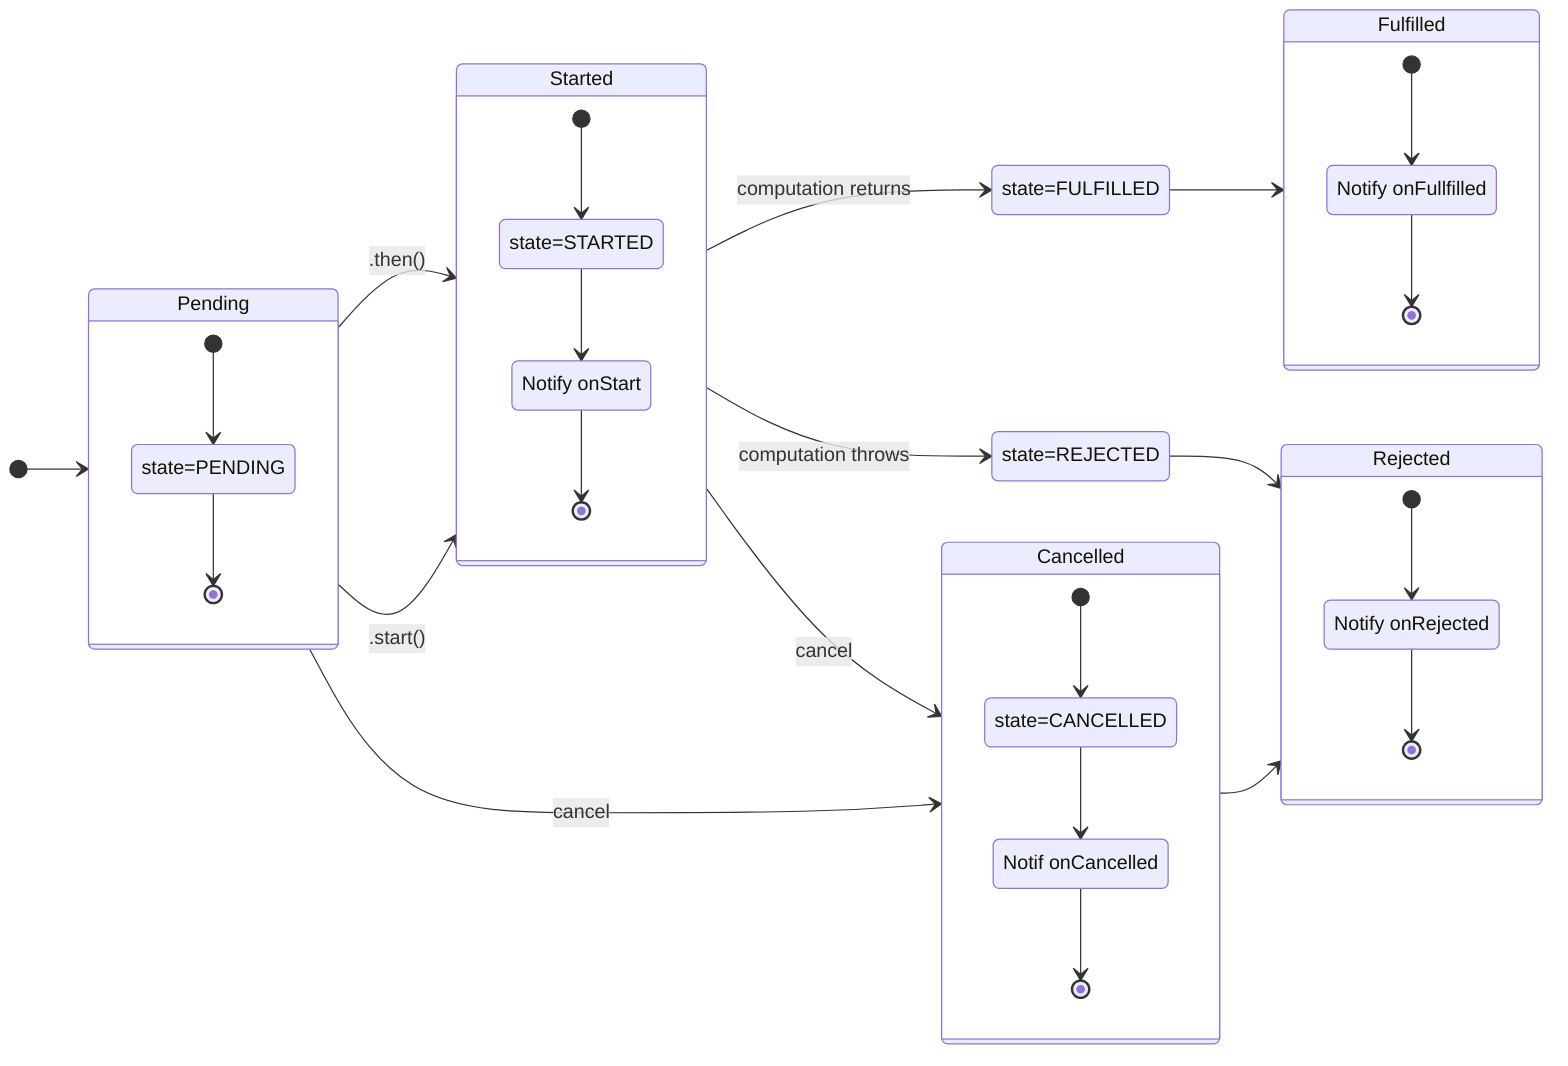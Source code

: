 stateDiagram-v2
    direction LR

    [*] --> Pending
    Pending --> Started : .then()
    Pending --> Started : .start()
    Started --> state=FULFILLED : computation returns
    state=FULFILLED --> Fulfilled
    Started --> state=REJECTED : computation throws
    state=REJECTED --> Rejected
    Pending --> Cancelled : cancel
    Started --> Cancelled : cancel
    Cancelled --> Rejected

    state Pending {
      [*] --> state=PENDING
      state=PENDING --> [*]
    }

    state Started {
      [*] --> state=STARTED
      state=STARTED --> NotifyStarted
      NotifyStarted --> [*]
      NotifyStarted : Notify onStart
    }
    state Fulfilled {
      [*] --> NotifyFulfilled
      NotifyFulfilled --> [*]
      NotifyFulfilled : Notify onFullfilled
    }

    state Rejected {
      [*] --> NotifyRejected
      NotifyRejected --> [*]
      NotifyRejected : Notify onRejected
    }

    state Cancelled {
      [*] --> state=CANCELLED
      state=CANCELLED --> NotifyCancelled
      NotifyCancelled --> [*]
      NotifyCancelled: Notif onCancelled
    }